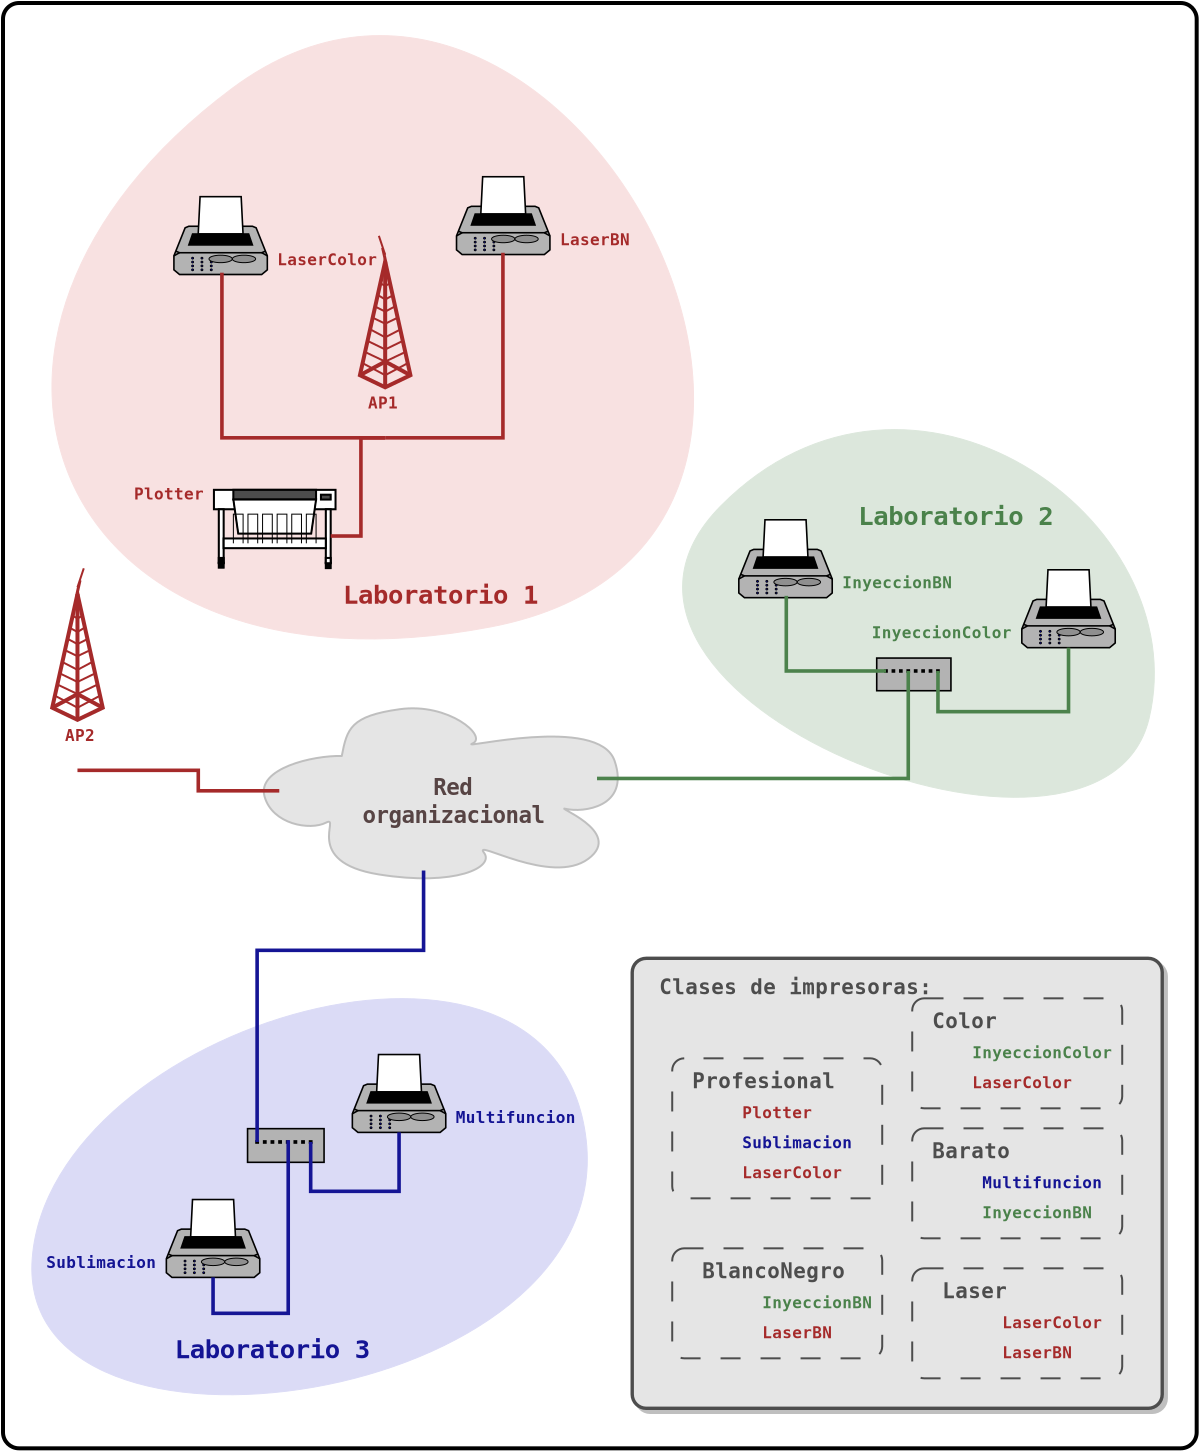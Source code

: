 <?xml version="1.0" encoding="UTF-8"?>
<dia:diagram xmlns:dia="http://www.lysator.liu.se/~alla/dia/">
  <dia:layer name="Fondo" visible="true">
    <dia:object type="Standard - Box" version="0" id="O0">
      <dia:attribute name="obj_pos">
        <dia:point val="-26.461,-3.266"/>
      </dia:attribute>
      <dia:attribute name="obj_bb">
        <dia:rectangle val="-26.561,-3.366;33.323,69.1"/>
      </dia:attribute>
      <dia:attribute name="elem_corner">
        <dia:point val="-26.461,-3.266"/>
      </dia:attribute>
      <dia:attribute name="elem_width">
        <dia:real val="59.684"/>
      </dia:attribute>
      <dia:attribute name="elem_height">
        <dia:real val="72.266"/>
      </dia:attribute>
      <dia:attribute name="border_width">
        <dia:real val="0.2"/>
      </dia:attribute>
      <dia:attribute name="show_background">
        <dia:boolean val="true"/>
      </dia:attribute>
      <dia:attribute name="corner_radius">
        <dia:real val="0.8"/>
      </dia:attribute>
    </dia:object>
    <dia:object type="Standard - Beziergon" version="0" id="O1">
      <dia:attribute name="obj_pos">
        <dia:point val="-25,59.5"/>
      </dia:attribute>
      <dia:attribute name="obj_bb">
        <dia:rectangle val="-25.02,46.515;2.754,66.323"/>
      </dia:attribute>
      <dia:attribute name="bez_points">
        <dia:point val="-25,59.5"/>
        <dia:point val="-24.1,47.8"/>
        <dia:point val="1.2,40.25"/>
        <dia:point val="2.7,53.6"/>
        <dia:point val="4.2,66.95"/>
        <dia:point val="-25.9,71.2"/>
      </dia:attribute>
      <dia:attribute name="corner_types">
        <dia:enum val="142482048"/>
        <dia:enum val="0"/>
        <dia:enum val="0"/>
      </dia:attribute>
      <dia:attribute name="line_color">
        <dia:color val="#dbdbf6"/>
      </dia:attribute>
      <dia:attribute name="line_width">
        <dia:real val="0"/>
      </dia:attribute>
      <dia:attribute name="inner_color">
        <dia:color val="#dbdbf6"/>
      </dia:attribute>
      <dia:attribute name="show_background">
        <dia:boolean val="true"/>
      </dia:attribute>
    </dia:object>
    <dia:object type="Standard - Beziergon" version="0" id="O2">
      <dia:attribute name="obj_pos">
        <dia:point val="9.44,21.868"/>
      </dia:attribute>
      <dia:attribute name="obj_bb">
        <dia:rectangle val="7.52,18.064;31.107,36.448"/>
      </dia:attribute>
      <dia:attribute name="bez_points">
        <dia:point val="9.44,21.868"/>
        <dia:point val="18.904,12.343"/>
        <dia:point val="33.24,22.518"/>
        <dia:point val="30.84,32.518"/>
        <dia:point val="28.44,42.518"/>
        <dia:point val="-0.024,31.393"/>
      </dia:attribute>
      <dia:attribute name="corner_types">
        <dia:enum val="142482048"/>
        <dia:enum val="0"/>
        <dia:enum val="0"/>
      </dia:attribute>
      <dia:attribute name="line_color">
        <dia:color val="#dce7dc"/>
      </dia:attribute>
      <dia:attribute name="line_width">
        <dia:real val="0"/>
      </dia:attribute>
      <dia:attribute name="inner_color">
        <dia:color val="#dce7dc"/>
      </dia:attribute>
      <dia:attribute name="show_background">
        <dia:boolean val="true"/>
      </dia:attribute>
    </dia:object>
    <dia:object type="Standard - Beziergon" version="0" id="O3">
      <dia:attribute name="obj_pos">
        <dia:point val="-15,1"/>
      </dia:attribute>
      <dia:attribute name="obj_bb">
        <dia:rectangle val="-24.013,-1.636;8.067,28.533"/>
      </dia:attribute>
      <dia:attribute name="bez_points">
        <dia:point val="-15,1"/>
        <dia:point val="1.631,-11.392"/>
        <dia:point val="19.95,23.7"/>
        <dia:point val="-2.05,27.925"/>
        <dia:point val="-24.05,32.15"/>
        <dia:point val="-31.631,13.392"/>
      </dia:attribute>
      <dia:attribute name="corner_types">
        <dia:enum val="142258736"/>
        <dia:enum val="0"/>
        <dia:enum val="0"/>
      </dia:attribute>
      <dia:attribute name="line_color">
        <dia:color val="#f8e1e1"/>
      </dia:attribute>
      <dia:attribute name="line_width">
        <dia:real val="0"/>
      </dia:attribute>
      <dia:attribute name="inner_color">
        <dia:color val="#f8e1e1"/>
      </dia:attribute>
      <dia:attribute name="show_background">
        <dia:boolean val="true"/>
      </dia:attribute>
    </dia:object>
    <dia:object type="Network - General Printer" version="0" id="O4">
      <dia:attribute name="obj_pos">
        <dia:point val="-17.915,6.417"/>
      </dia:attribute>
      <dia:attribute name="obj_bb">
        <dia:rectangle val="-17.955,6.377;-13.205,11.464"/>
      </dia:attribute>
      <dia:attribute name="elem_corner">
        <dia:point val="-17.915,6.417"/>
      </dia:attribute>
      <dia:attribute name="elem_width">
        <dia:real val="4.67"/>
      </dia:attribute>
      <dia:attribute name="elem_height">
        <dia:real val="3.892"/>
      </dia:attribute>
      <dia:attribute name="line_width">
        <dia:real val="0.1"/>
      </dia:attribute>
      <dia:attribute name="line_colour">
        <dia:color val="#000000"/>
      </dia:attribute>
      <dia:attribute name="fill_colour">
        <dia:color val="#ffffff"/>
      </dia:attribute>
      <dia:attribute name="show_background">
        <dia:boolean val="true"/>
      </dia:attribute>
      <dia:attribute name="line_style">
        <dia:enum val="0"/>
        <dia:real val="1"/>
      </dia:attribute>
      <dia:attribute name="text">
        <dia:composite type="text">
          <dia:attribute name="string">
            <dia:string>##</dia:string>
          </dia:attribute>
          <dia:attribute name="font">
            <dia:font family="bitstream vera sans mono" style="80" name="Courier"/>
          </dia:attribute>
          <dia:attribute name="height">
            <dia:real val="0.8"/>
          </dia:attribute>
          <dia:attribute name="pos">
            <dia:point val="-15.58,11.114"/>
          </dia:attribute>
          <dia:attribute name="color">
            <dia:color val="#a52a2a"/>
          </dia:attribute>
          <dia:attribute name="alignment">
            <dia:enum val="1"/>
          </dia:attribute>
        </dia:composite>
      </dia:attribute>
      <dia:attribute name="flip_horizontal">
        <dia:boolean val="false"/>
      </dia:attribute>
      <dia:attribute name="flip_vertical">
        <dia:boolean val="false"/>
      </dia:attribute>
    </dia:object>
    <dia:object type="Network - General Printer" version="0" id="O5">
      <dia:attribute name="obj_pos">
        <dia:point val="-3.785,5.42"/>
      </dia:attribute>
      <dia:attribute name="obj_bb">
        <dia:rectangle val="-3.825,5.38;0.925,10.467"/>
      </dia:attribute>
      <dia:attribute name="elem_corner">
        <dia:point val="-3.785,5.42"/>
      </dia:attribute>
      <dia:attribute name="elem_width">
        <dia:real val="4.67"/>
      </dia:attribute>
      <dia:attribute name="elem_height">
        <dia:real val="3.892"/>
      </dia:attribute>
      <dia:attribute name="line_width">
        <dia:real val="0.1"/>
      </dia:attribute>
      <dia:attribute name="line_colour">
        <dia:color val="#000000"/>
      </dia:attribute>
      <dia:attribute name="fill_colour">
        <dia:color val="#ffffff"/>
      </dia:attribute>
      <dia:attribute name="show_background">
        <dia:boolean val="true"/>
      </dia:attribute>
      <dia:attribute name="line_style">
        <dia:enum val="0"/>
        <dia:real val="1"/>
      </dia:attribute>
      <dia:attribute name="text">
        <dia:composite type="text">
          <dia:attribute name="string">
            <dia:string>##</dia:string>
          </dia:attribute>
          <dia:attribute name="font">
            <dia:font family="bitstream vera sans mono" style="80" name="Courier"/>
          </dia:attribute>
          <dia:attribute name="height">
            <dia:real val="0.8"/>
          </dia:attribute>
          <dia:attribute name="pos">
            <dia:point val="-1.45,10.117"/>
          </dia:attribute>
          <dia:attribute name="color">
            <dia:color val="#a52a2a"/>
          </dia:attribute>
          <dia:attribute name="alignment">
            <dia:enum val="1"/>
          </dia:attribute>
        </dia:composite>
      </dia:attribute>
      <dia:attribute name="flip_horizontal">
        <dia:boolean val="false"/>
      </dia:attribute>
      <dia:attribute name="flip_vertical">
        <dia:boolean val="false"/>
      </dia:attribute>
    </dia:object>
    <dia:object type="Network - General Printer" version="0" id="O6">
      <dia:attribute name="obj_pos">
        <dia:point val="10.33,22.575"/>
      </dia:attribute>
      <dia:attribute name="obj_bb">
        <dia:rectangle val="10.29,22.535;15.04,27.623"/>
      </dia:attribute>
      <dia:attribute name="elem_corner">
        <dia:point val="10.33,22.575"/>
      </dia:attribute>
      <dia:attribute name="elem_width">
        <dia:real val="4.67"/>
      </dia:attribute>
      <dia:attribute name="elem_height">
        <dia:real val="3.892"/>
      </dia:attribute>
      <dia:attribute name="line_width">
        <dia:real val="0.1"/>
      </dia:attribute>
      <dia:attribute name="line_colour">
        <dia:color val="#000000"/>
      </dia:attribute>
      <dia:attribute name="fill_colour">
        <dia:color val="#ffffff"/>
      </dia:attribute>
      <dia:attribute name="show_background">
        <dia:boolean val="true"/>
      </dia:attribute>
      <dia:attribute name="line_style">
        <dia:enum val="0"/>
        <dia:real val="1"/>
      </dia:attribute>
      <dia:attribute name="text">
        <dia:composite type="text">
          <dia:attribute name="string">
            <dia:string>##</dia:string>
          </dia:attribute>
          <dia:attribute name="font">
            <dia:font family="bitstream vera sans mono" style="80" name="Courier"/>
          </dia:attribute>
          <dia:attribute name="height">
            <dia:real val="0.8"/>
          </dia:attribute>
          <dia:attribute name="pos">
            <dia:point val="12.665,27.273"/>
          </dia:attribute>
          <dia:attribute name="color">
            <dia:color val="#4c824c"/>
          </dia:attribute>
          <dia:attribute name="alignment">
            <dia:enum val="1"/>
          </dia:attribute>
        </dia:composite>
      </dia:attribute>
      <dia:attribute name="flip_horizontal">
        <dia:boolean val="false"/>
      </dia:attribute>
      <dia:attribute name="flip_vertical">
        <dia:boolean val="false"/>
      </dia:attribute>
    </dia:object>
    <dia:object type="Network - General Printer" version="0" id="O7">
      <dia:attribute name="obj_pos">
        <dia:point val="24.48,25.075"/>
      </dia:attribute>
      <dia:attribute name="obj_bb">
        <dia:rectangle val="24.44,25.035;29.19,30.123"/>
      </dia:attribute>
      <dia:attribute name="elem_corner">
        <dia:point val="24.48,25.075"/>
      </dia:attribute>
      <dia:attribute name="elem_width">
        <dia:real val="4.67"/>
      </dia:attribute>
      <dia:attribute name="elem_height">
        <dia:real val="3.892"/>
      </dia:attribute>
      <dia:attribute name="line_width">
        <dia:real val="0.1"/>
      </dia:attribute>
      <dia:attribute name="line_colour">
        <dia:color val="#000000"/>
      </dia:attribute>
      <dia:attribute name="fill_colour">
        <dia:color val="#ffffff"/>
      </dia:attribute>
      <dia:attribute name="show_background">
        <dia:boolean val="true"/>
      </dia:attribute>
      <dia:attribute name="line_style">
        <dia:enum val="0"/>
        <dia:real val="1"/>
      </dia:attribute>
      <dia:attribute name="text">
        <dia:composite type="text">
          <dia:attribute name="string">
            <dia:string>##</dia:string>
          </dia:attribute>
          <dia:attribute name="font">
            <dia:font family="bitstream vera sans mono" style="80" name="Courier"/>
          </dia:attribute>
          <dia:attribute name="height">
            <dia:real val="0.8"/>
          </dia:attribute>
          <dia:attribute name="pos">
            <dia:point val="26.815,29.773"/>
          </dia:attribute>
          <dia:attribute name="color">
            <dia:color val="#4c824c"/>
          </dia:attribute>
          <dia:attribute name="alignment">
            <dia:enum val="1"/>
          </dia:attribute>
        </dia:composite>
      </dia:attribute>
      <dia:attribute name="flip_horizontal">
        <dia:boolean val="false"/>
      </dia:attribute>
      <dia:attribute name="flip_vertical">
        <dia:boolean val="false"/>
      </dia:attribute>
    </dia:object>
    <dia:object type="Network - General Printer" version="0" id="O8">
      <dia:attribute name="obj_pos">
        <dia:point val="-8.993,49.312"/>
      </dia:attribute>
      <dia:attribute name="obj_bb">
        <dia:rectangle val="-9.033,49.272;-4.283,54.359"/>
      </dia:attribute>
      <dia:attribute name="elem_corner">
        <dia:point val="-8.993,49.312"/>
      </dia:attribute>
      <dia:attribute name="elem_width">
        <dia:real val="4.67"/>
      </dia:attribute>
      <dia:attribute name="elem_height">
        <dia:real val="3.892"/>
      </dia:attribute>
      <dia:attribute name="line_width">
        <dia:real val="0.1"/>
      </dia:attribute>
      <dia:attribute name="line_colour">
        <dia:color val="#000000"/>
      </dia:attribute>
      <dia:attribute name="fill_colour">
        <dia:color val="#ffffff"/>
      </dia:attribute>
      <dia:attribute name="show_background">
        <dia:boolean val="true"/>
      </dia:attribute>
      <dia:attribute name="line_style">
        <dia:enum val="0"/>
        <dia:real val="1"/>
      </dia:attribute>
      <dia:attribute name="text">
        <dia:composite type="text">
          <dia:attribute name="string">
            <dia:string>##</dia:string>
          </dia:attribute>
          <dia:attribute name="font">
            <dia:font family="bitstream vera sans mono" style="80" name="Courier"/>
          </dia:attribute>
          <dia:attribute name="height">
            <dia:real val="0.8"/>
          </dia:attribute>
          <dia:attribute name="pos">
            <dia:point val="-6.658,54.009"/>
          </dia:attribute>
          <dia:attribute name="color">
            <dia:color val="#151595"/>
          </dia:attribute>
          <dia:attribute name="alignment">
            <dia:enum val="1"/>
          </dia:attribute>
        </dia:composite>
      </dia:attribute>
      <dia:attribute name="flip_horizontal">
        <dia:boolean val="false"/>
      </dia:attribute>
      <dia:attribute name="flip_vertical">
        <dia:boolean val="false"/>
      </dia:attribute>
    </dia:object>
    <dia:object type="Network - General Printer" version="0" id="O9">
      <dia:attribute name="obj_pos">
        <dia:point val="-18.293,56.562"/>
      </dia:attribute>
      <dia:attribute name="obj_bb">
        <dia:rectangle val="-18.333,56.522;-13.583,61.609"/>
      </dia:attribute>
      <dia:attribute name="elem_corner">
        <dia:point val="-18.293,56.562"/>
      </dia:attribute>
      <dia:attribute name="elem_width">
        <dia:real val="4.67"/>
      </dia:attribute>
      <dia:attribute name="elem_height">
        <dia:real val="3.892"/>
      </dia:attribute>
      <dia:attribute name="line_width">
        <dia:real val="0.1"/>
      </dia:attribute>
      <dia:attribute name="line_colour">
        <dia:color val="#000000"/>
      </dia:attribute>
      <dia:attribute name="fill_colour">
        <dia:color val="#ffffff"/>
      </dia:attribute>
      <dia:attribute name="show_background">
        <dia:boolean val="true"/>
      </dia:attribute>
      <dia:attribute name="line_style">
        <dia:enum val="0"/>
        <dia:real val="1"/>
      </dia:attribute>
      <dia:attribute name="text">
        <dia:composite type="text">
          <dia:attribute name="string">
            <dia:string>##</dia:string>
          </dia:attribute>
          <dia:attribute name="font">
            <dia:font family="bitstream vera sans mono" style="80" name="Courier"/>
          </dia:attribute>
          <dia:attribute name="height">
            <dia:real val="0.8"/>
          </dia:attribute>
          <dia:attribute name="pos">
            <dia:point val="-15.958,61.259"/>
          </dia:attribute>
          <dia:attribute name="color">
            <dia:color val="#151595"/>
          </dia:attribute>
          <dia:attribute name="alignment">
            <dia:enum val="1"/>
          </dia:attribute>
        </dia:composite>
      </dia:attribute>
      <dia:attribute name="flip_horizontal">
        <dia:boolean val="false"/>
      </dia:attribute>
      <dia:attribute name="flip_vertical">
        <dia:boolean val="false"/>
      </dia:attribute>
    </dia:object>
    <dia:object type="Network - Cloud" version="0" id="O10">
      <dia:attribute name="obj_pos">
        <dia:point val="-12.96,32"/>
      </dia:attribute>
      <dia:attribute name="obj_bb">
        <dia:rectangle val="-12.96,32;3.816,40.5"/>
      </dia:attribute>
      <dia:attribute name="elem_corner">
        <dia:point val="-12.96,32"/>
      </dia:attribute>
      <dia:attribute name="elem_width">
        <dia:real val="16.776"/>
      </dia:attribute>
      <dia:attribute name="elem_height">
        <dia:real val="8.5"/>
      </dia:attribute>
      <dia:attribute name="line_width">
        <dia:real val="0.1"/>
      </dia:attribute>
      <dia:attribute name="line_colour">
        <dia:color val="#bfbfbf"/>
      </dia:attribute>
      <dia:attribute name="fill_colour">
        <dia:color val="#e5e5e5"/>
      </dia:attribute>
      <dia:attribute name="show_background">
        <dia:boolean val="true"/>
      </dia:attribute>
      <dia:attribute name="line_style">
        <dia:enum val="0"/>
        <dia:real val="1"/>
      </dia:attribute>
      <dia:attribute name="text">
        <dia:composite type="text">
          <dia:attribute name="string">
            <dia:string>#Red
organizacional#</dia:string>
          </dia:attribute>
          <dia:attribute name="font">
            <dia:font family="bitstream vera sans mono" style="80" name="Courier"/>
          </dia:attribute>
          <dia:attribute name="height">
            <dia:real val="1.4"/>
          </dia:attribute>
          <dia:attribute name="pos">
            <dia:point val="-4.123,36.0"/>
          </dia:attribute>
          <dia:attribute name="color">
            <dia:color val="#574444"/>
          </dia:attribute>
          <dia:attribute name="alignment">
            <dia:enum val="1"/>
          </dia:attribute>
        </dia:composite>
      </dia:attribute>
      <dia:attribute name="flip_horizontal">
        <dia:boolean val="false"/>
      </dia:attribute>
      <dia:attribute name="flip_vertical">
        <dia:boolean val="false"/>
      </dia:attribute>
    </dia:object>
    <dia:object type="Network - Plotter" version="0" id="O11">
      <dia:attribute name="obj_pos">
        <dia:point val="-15.915,21.075"/>
      </dia:attribute>
      <dia:attribute name="obj_bb">
        <dia:rectangle val="-15.965,21.025;-9.785,25.041"/>
      </dia:attribute>
      <dia:attribute name="elem_corner">
        <dia:point val="-15.915,21.075"/>
      </dia:attribute>
      <dia:attribute name="elem_width">
        <dia:real val="6.08"/>
      </dia:attribute>
      <dia:attribute name="elem_height">
        <dia:real val="3.916"/>
      </dia:attribute>
      <dia:attribute name="line_width">
        <dia:real val="0.1"/>
      </dia:attribute>
      <dia:attribute name="line_colour">
        <dia:color val="#000000"/>
      </dia:attribute>
      <dia:attribute name="fill_colour">
        <dia:color val="#ffffff"/>
      </dia:attribute>
      <dia:attribute name="show_background">
        <dia:boolean val="true"/>
      </dia:attribute>
      <dia:attribute name="line_style">
        <dia:enum val="0"/>
        <dia:real val="1"/>
      </dia:attribute>
      <dia:attribute name="flip_horizontal">
        <dia:boolean val="false"/>
      </dia:attribute>
      <dia:attribute name="flip_vertical">
        <dia:boolean val="false"/>
      </dia:attribute>
    </dia:object>
    <dia:object type="Network - Antenna" version="0" id="O12">
      <dia:attribute name="obj_pos">
        <dia:point val="-8.615,8.375"/>
      </dia:attribute>
      <dia:attribute name="obj_bb">
        <dia:rectangle val="-8.73,8.359;-5.975,17.245"/>
      </dia:attribute>
      <dia:attribute name="elem_corner">
        <dia:point val="-8.615,8.375"/>
      </dia:attribute>
      <dia:attribute name="elem_width">
        <dia:real val="2.525"/>
      </dia:attribute>
      <dia:attribute name="elem_height">
        <dia:real val="7.575"/>
      </dia:attribute>
      <dia:attribute name="line_width">
        <dia:real val="0.1"/>
      </dia:attribute>
      <dia:attribute name="line_colour">
        <dia:color val="#a52a2a"/>
      </dia:attribute>
      <dia:attribute name="fill_colour">
        <dia:color val="#ffffff"/>
      </dia:attribute>
      <dia:attribute name="show_background">
        <dia:boolean val="false"/>
      </dia:attribute>
      <dia:attribute name="line_style">
        <dia:enum val="0"/>
        <dia:real val="1"/>
      </dia:attribute>
      <dia:attribute name="text">
        <dia:composite type="text">
          <dia:attribute name="string">
            <dia:string>##</dia:string>
          </dia:attribute>
          <dia:attribute name="font">
            <dia:font family="monospace" style="80" name="Courier"/>
          </dia:attribute>
          <dia:attribute name="height">
            <dia:real val="0.8"/>
          </dia:attribute>
          <dia:attribute name="pos">
            <dia:point val="-7.353,16.852"/>
          </dia:attribute>
          <dia:attribute name="color">
            <dia:color val="#a52a2a"/>
          </dia:attribute>
          <dia:attribute name="alignment">
            <dia:enum val="1"/>
          </dia:attribute>
        </dia:composite>
      </dia:attribute>
      <dia:attribute name="flip_horizontal">
        <dia:boolean val="false"/>
      </dia:attribute>
      <dia:attribute name="flip_vertical">
        <dia:boolean val="false"/>
      </dia:attribute>
    </dia:object>
    <dia:object type="Standard - ZigZagLine" version="0" id="O13">
      <dia:attribute name="obj_pos">
        <dia:point val="-15.58,10.308"/>
      </dia:attribute>
      <dia:attribute name="obj_bb">
        <dia:rectangle val="-15.67,10.218;-7.263,18.565"/>
      </dia:attribute>
      <dia:attribute name="orth_points">
        <dia:point val="-15.58,10.308"/>
        <dia:point val="-15.515,10.308"/>
        <dia:point val="-15.515,18.475"/>
        <dia:point val="-7.353,18.475"/>
      </dia:attribute>
      <dia:attribute name="orth_orient">
        <dia:enum val="0"/>
        <dia:enum val="1"/>
        <dia:enum val="0"/>
      </dia:attribute>
      <dia:attribute name="autorouting">
        <dia:boolean val="false"/>
      </dia:attribute>
      <dia:attribute name="line_color">
        <dia:color val="#a52a2a"/>
      </dia:attribute>
      <dia:attribute name="line_width">
        <dia:real val="0.18"/>
      </dia:attribute>
      <dia:connections>
        <dia:connection handle="0" to="O4" connection="0"/>
        <dia:connection handle="1" to="O12" connection="0"/>
      </dia:connections>
    </dia:object>
    <dia:object type="Standard - ZigZagLine" version="0" id="O14">
      <dia:attribute name="obj_pos">
        <dia:point val="-1.45,9.312"/>
      </dia:attribute>
      <dia:attribute name="obj_bb">
        <dia:rectangle val="-7.443,9.222;-1.36,18.565"/>
      </dia:attribute>
      <dia:attribute name="orth_points">
        <dia:point val="-1.45,9.312"/>
        <dia:point val="-1.465,9.312"/>
        <dia:point val="-1.465,18.475"/>
        <dia:point val="-7.353,18.475"/>
      </dia:attribute>
      <dia:attribute name="orth_orient">
        <dia:enum val="0"/>
        <dia:enum val="1"/>
        <dia:enum val="0"/>
      </dia:attribute>
      <dia:attribute name="autorouting">
        <dia:boolean val="false"/>
      </dia:attribute>
      <dia:attribute name="line_color">
        <dia:color val="#a52a2a"/>
      </dia:attribute>
      <dia:attribute name="line_width">
        <dia:real val="0.18"/>
      </dia:attribute>
      <dia:connections>
        <dia:connection handle="0" to="O5" connection="0"/>
        <dia:connection handle="1" to="O12" connection="0"/>
      </dia:connections>
    </dia:object>
    <dia:object type="Standard - ZigZagLine" version="0" id="O15">
      <dia:attribute name="obj_pos">
        <dia:point val="-10.078,23.385"/>
      </dia:attribute>
      <dia:attribute name="obj_bb">
        <dia:rectangle val="-10.168,18.385;-7.263,23.475"/>
      </dia:attribute>
      <dia:attribute name="orth_points">
        <dia:point val="-10.078,23.385"/>
        <dia:point val="-8.565,23.385"/>
        <dia:point val="-8.565,18.475"/>
        <dia:point val="-7.353,18.475"/>
      </dia:attribute>
      <dia:attribute name="orth_orient">
        <dia:enum val="0"/>
        <dia:enum val="1"/>
        <dia:enum val="0"/>
      </dia:attribute>
      <dia:attribute name="autorouting">
        <dia:boolean val="false"/>
      </dia:attribute>
      <dia:attribute name="line_color">
        <dia:color val="#a52a2a"/>
      </dia:attribute>
      <dia:attribute name="line_width">
        <dia:real val="0.18"/>
      </dia:attribute>
      <dia:connections>
        <dia:connection handle="0" to="O11" connection="4"/>
        <dia:connection handle="1" to="O12" connection="0"/>
      </dia:connections>
    </dia:object>
    <dia:object type="Network - Hub" version="0" id="O16">
      <dia:attribute name="obj_pos">
        <dia:point val="17.225,29.487"/>
      </dia:attribute>
      <dia:attribute name="obj_bb">
        <dia:rectangle val="17.185,29.447;20.976,32.195"/>
      </dia:attribute>
      <dia:attribute name="elem_corner">
        <dia:point val="17.225,29.487"/>
      </dia:attribute>
      <dia:attribute name="elem_width">
        <dia:real val="3.711"/>
      </dia:attribute>
      <dia:attribute name="elem_height">
        <dia:real val="1.633"/>
      </dia:attribute>
      <dia:attribute name="line_width">
        <dia:real val="0.1"/>
      </dia:attribute>
      <dia:attribute name="line_colour">
        <dia:color val="#000000"/>
      </dia:attribute>
      <dia:attribute name="fill_colour">
        <dia:color val="#ffffff"/>
      </dia:attribute>
      <dia:attribute name="show_background">
        <dia:boolean val="true"/>
      </dia:attribute>
      <dia:attribute name="line_style">
        <dia:enum val="0"/>
        <dia:real val="1"/>
      </dia:attribute>
      <dia:attribute name="text">
        <dia:composite type="text">
          <dia:attribute name="string">
            <dia:string>##</dia:string>
          </dia:attribute>
          <dia:attribute name="font">
            <dia:font family="sans" style="0" name="Helvetica"/>
          </dia:attribute>
          <dia:attribute name="height">
            <dia:real val="0.8"/>
          </dia:attribute>
          <dia:attribute name="pos">
            <dia:point val="19.081,31.845"/>
          </dia:attribute>
          <dia:attribute name="color">
            <dia:color val="#000000"/>
          </dia:attribute>
          <dia:attribute name="alignment">
            <dia:enum val="1"/>
          </dia:attribute>
        </dia:composite>
      </dia:attribute>
      <dia:attribute name="flip_horizontal">
        <dia:boolean val="false"/>
      </dia:attribute>
      <dia:attribute name="flip_vertical">
        <dia:boolean val="false"/>
      </dia:attribute>
    </dia:object>
    <dia:object type="Standard - ZigZagLine" version="0" id="O17">
      <dia:attribute name="obj_pos">
        <dia:point val="12.665,26.467"/>
      </dia:attribute>
      <dia:attribute name="obj_bb">
        <dia:rectangle val="12.575,26.377;17.779,30.223"/>
      </dia:attribute>
      <dia:attribute name="orth_points">
        <dia:point val="12.665,26.467"/>
        <dia:point val="12.704,26.467"/>
        <dia:point val="12.704,30.133"/>
        <dia:point val="17.689,30.133"/>
      </dia:attribute>
      <dia:attribute name="orth_orient">
        <dia:enum val="0"/>
        <dia:enum val="1"/>
        <dia:enum val="0"/>
      </dia:attribute>
      <dia:attribute name="autorouting">
        <dia:boolean val="false"/>
      </dia:attribute>
      <dia:attribute name="line_color">
        <dia:color val="#4c824c"/>
      </dia:attribute>
      <dia:attribute name="line_width">
        <dia:real val="0.18"/>
      </dia:attribute>
      <dia:connections>
        <dia:connection handle="0" to="O6" connection="0"/>
        <dia:connection handle="1" to="O16" connection="1"/>
      </dia:connections>
    </dia:object>
    <dia:object type="Standard - ZigZagLine" version="0" id="O18">
      <dia:attribute name="obj_pos">
        <dia:point val="20.287,30.133"/>
      </dia:attribute>
      <dia:attribute name="obj_bb">
        <dia:rectangle val="20.197,28.877;26.905,32.257"/>
      </dia:attribute>
      <dia:attribute name="orth_points">
        <dia:point val="20.287,30.133"/>
        <dia:point val="20.287,32.167"/>
        <dia:point val="26.815,32.167"/>
        <dia:point val="26.815,28.967"/>
      </dia:attribute>
      <dia:attribute name="orth_orient">
        <dia:enum val="1"/>
        <dia:enum val="0"/>
        <dia:enum val="1"/>
      </dia:attribute>
      <dia:attribute name="line_color">
        <dia:color val="#4c824c"/>
      </dia:attribute>
      <dia:attribute name="line_width">
        <dia:real val="0.18"/>
      </dia:attribute>
      <dia:connections>
        <dia:connection handle="0" to="O16" connection="8"/>
        <dia:connection handle="1" to="O7" connection="0"/>
      </dia:connections>
    </dia:object>
    <dia:object type="Standard - ZigZagLine" version="0" id="O19">
      <dia:attribute name="obj_pos">
        <dia:point val="18.802,30.133"/>
      </dia:attribute>
      <dia:attribute name="obj_bb">
        <dia:rectangle val="3.15,30.043;18.892,35.597"/>
      </dia:attribute>
      <dia:attribute name="orth_points">
        <dia:point val="18.802,30.133"/>
        <dia:point val="18.802,35.507"/>
        <dia:point val="3.24,35.507"/>
      </dia:attribute>
      <dia:attribute name="orth_orient">
        <dia:enum val="1"/>
        <dia:enum val="0"/>
      </dia:attribute>
      <dia:attribute name="autorouting">
        <dia:boolean val="false"/>
      </dia:attribute>
      <dia:attribute name="line_color">
        <dia:color val="#4c824c"/>
      </dia:attribute>
      <dia:attribute name="line_width">
        <dia:real val="0.18"/>
      </dia:attribute>
      <dia:connections>
        <dia:connection handle="0" to="O16" connection="4"/>
        <dia:connection handle="1" to="O10" connection="2"/>
      </dia:connections>
    </dia:object>
    <dia:object type="Network - Antenna" version="0" id="O20">
      <dia:attribute name="obj_pos">
        <dia:point val="-24,25"/>
      </dia:attribute>
      <dia:attribute name="obj_bb">
        <dia:rectangle val="-24.115,24.984;-21.36,33.87"/>
      </dia:attribute>
      <dia:attribute name="elem_corner">
        <dia:point val="-24,25"/>
      </dia:attribute>
      <dia:attribute name="elem_width">
        <dia:real val="2.525"/>
      </dia:attribute>
      <dia:attribute name="elem_height">
        <dia:real val="7.575"/>
      </dia:attribute>
      <dia:attribute name="line_width">
        <dia:real val="0.1"/>
      </dia:attribute>
      <dia:attribute name="line_colour">
        <dia:color val="#a52a2a"/>
      </dia:attribute>
      <dia:attribute name="fill_colour">
        <dia:color val="#ffffff"/>
      </dia:attribute>
      <dia:attribute name="show_background">
        <dia:boolean val="false"/>
      </dia:attribute>
      <dia:attribute name="line_style">
        <dia:enum val="0"/>
        <dia:real val="1"/>
      </dia:attribute>
      <dia:attribute name="text">
        <dia:composite type="text">
          <dia:attribute name="string">
            <dia:string>##</dia:string>
          </dia:attribute>
          <dia:attribute name="font">
            <dia:font family="bitstream vera sans mono" style="80" name="Courier"/>
          </dia:attribute>
          <dia:attribute name="height">
            <dia:real val="0.8"/>
          </dia:attribute>
          <dia:attribute name="pos">
            <dia:point val="-22.738,33.477"/>
          </dia:attribute>
          <dia:attribute name="color">
            <dia:color val="#a52a2a"/>
          </dia:attribute>
          <dia:attribute name="alignment">
            <dia:enum val="1"/>
          </dia:attribute>
        </dia:composite>
      </dia:attribute>
      <dia:attribute name="flip_horizontal">
        <dia:boolean val="true"/>
      </dia:attribute>
      <dia:attribute name="flip_vertical">
        <dia:boolean val="false"/>
      </dia:attribute>
    </dia:object>
    <dia:object type="Standard - ZigZagLine" version="0" id="O21">
      <dia:attribute name="obj_pos">
        <dia:point val="-22.738,35.1"/>
      </dia:attribute>
      <dia:attribute name="obj_bb">
        <dia:rectangle val="-22.828,35.01;-12.557,36.214"/>
      </dia:attribute>
      <dia:attribute name="orth_points">
        <dia:point val="-22.738,35.1"/>
        <dia:point val="-16.697,35.1"/>
        <dia:point val="-16.697,36.124"/>
        <dia:point val="-12.647,36.124"/>
      </dia:attribute>
      <dia:attribute name="orth_orient">
        <dia:enum val="0"/>
        <dia:enum val="1"/>
        <dia:enum val="0"/>
      </dia:attribute>
      <dia:attribute name="autorouting">
        <dia:boolean val="false"/>
      </dia:attribute>
      <dia:attribute name="line_color">
        <dia:color val="#a52a2a"/>
      </dia:attribute>
      <dia:attribute name="line_width">
        <dia:real val="0.18"/>
      </dia:attribute>
      <dia:connections>
        <dia:connection handle="0" to="O20" connection="0"/>
        <dia:connection handle="1" to="O10" connection="0"/>
      </dia:connections>
    </dia:object>
    <dia:object type="Network - Hub" version="0" id="O22">
      <dia:attribute name="obj_pos">
        <dia:point val="-14.233,53.017"/>
      </dia:attribute>
      <dia:attribute name="obj_bb">
        <dia:rectangle val="-14.273,52.977;-10.368,55.776"/>
      </dia:attribute>
      <dia:attribute name="elem_corner">
        <dia:point val="-14.233,53.017"/>
      </dia:attribute>
      <dia:attribute name="elem_width">
        <dia:real val="3.825"/>
      </dia:attribute>
      <dia:attribute name="elem_height">
        <dia:real val="1.683"/>
      </dia:attribute>
      <dia:attribute name="line_width">
        <dia:real val="0.1"/>
      </dia:attribute>
      <dia:attribute name="line_colour">
        <dia:color val="#000000"/>
      </dia:attribute>
      <dia:attribute name="fill_colour">
        <dia:color val="#ffffff"/>
      </dia:attribute>
      <dia:attribute name="show_background">
        <dia:boolean val="true"/>
      </dia:attribute>
      <dia:attribute name="line_style">
        <dia:enum val="0"/>
        <dia:real val="1"/>
      </dia:attribute>
      <dia:attribute name="text">
        <dia:composite type="text">
          <dia:attribute name="string">
            <dia:string>##</dia:string>
          </dia:attribute>
          <dia:attribute name="font">
            <dia:font family="sans" style="0" name="Helvetica"/>
          </dia:attribute>
          <dia:attribute name="height">
            <dia:real val="0.8"/>
          </dia:attribute>
          <dia:attribute name="pos">
            <dia:point val="-12.32,55.426"/>
          </dia:attribute>
          <dia:attribute name="color">
            <dia:color val="#000000"/>
          </dia:attribute>
          <dia:attribute name="alignment">
            <dia:enum val="1"/>
          </dia:attribute>
        </dia:composite>
      </dia:attribute>
      <dia:attribute name="flip_horizontal">
        <dia:boolean val="false"/>
      </dia:attribute>
      <dia:attribute name="flip_vertical">
        <dia:boolean val="false"/>
      </dia:attribute>
    </dia:object>
    <dia:object type="Standard - ZigZagLine" version="0" id="O23">
      <dia:attribute name="obj_pos">
        <dia:point val="-15.958,60.453"/>
      </dia:attribute>
      <dia:attribute name="obj_bb">
        <dia:rectangle val="-16.048,53.592;-12.11,62.34"/>
      </dia:attribute>
      <dia:attribute name="orth_points">
        <dia:point val="-15.958,60.453"/>
        <dia:point val="-15.958,62.25"/>
        <dia:point val="-12.2,62.25"/>
        <dia:point val="-12.2,53.682"/>
        <dia:point val="-12.225,53.682"/>
      </dia:attribute>
      <dia:attribute name="orth_orient">
        <dia:enum val="1"/>
        <dia:enum val="0"/>
        <dia:enum val="1"/>
        <dia:enum val="0"/>
      </dia:attribute>
      <dia:attribute name="autorouting">
        <dia:boolean val="false"/>
      </dia:attribute>
      <dia:attribute name="line_color">
        <dia:color val="#151595"/>
      </dia:attribute>
      <dia:attribute name="line_width">
        <dia:real val="0.18"/>
      </dia:attribute>
      <dia:connections>
        <dia:connection handle="0" to="O9" connection="0"/>
        <dia:connection handle="1" to="O22" connection="5"/>
      </dia:connections>
    </dia:object>
    <dia:object type="Standard - ZigZagLine" version="0" id="O24">
      <dia:attribute name="obj_pos">
        <dia:point val="-11.077,53.682"/>
      </dia:attribute>
      <dia:attribute name="obj_bb">
        <dia:rectangle val="-11.167,53.113;-6.568,56.24"/>
      </dia:attribute>
      <dia:attribute name="orth_points">
        <dia:point val="-11.077,53.682"/>
        <dia:point val="-11.077,56.15"/>
        <dia:point val="-6.658,56.15"/>
        <dia:point val="-6.658,53.203"/>
      </dia:attribute>
      <dia:attribute name="orth_orient">
        <dia:enum val="1"/>
        <dia:enum val="0"/>
        <dia:enum val="1"/>
      </dia:attribute>
      <dia:attribute name="autorouting">
        <dia:boolean val="false"/>
      </dia:attribute>
      <dia:attribute name="line_color">
        <dia:color val="#151595"/>
      </dia:attribute>
      <dia:attribute name="line_width">
        <dia:real val="0.18"/>
      </dia:attribute>
      <dia:connections>
        <dia:connection handle="0" to="O22" connection="8"/>
        <dia:connection handle="1" to="O8" connection="0"/>
      </dia:connections>
    </dia:object>
    <dia:object type="Standard - Text" version="0" id="O25">
      <dia:attribute name="obj_pos">
        <dia:point val="-4.587,26.775"/>
      </dia:attribute>
      <dia:attribute name="obj_bb">
        <dia:rectangle val="-9.137,25.625;-0.037,27.575"/>
      </dia:attribute>
      <dia:attribute name="text">
        <dia:composite type="text">
          <dia:attribute name="string">
            <dia:string>#Laboratorio 1#</dia:string>
          </dia:attribute>
          <dia:attribute name="font">
            <dia:font family="monospace" style="80" name="Courier"/>
          </dia:attribute>
          <dia:attribute name="height">
            <dia:real val="1.6"/>
          </dia:attribute>
          <dia:attribute name="pos">
            <dia:point val="-4.587,26.775"/>
          </dia:attribute>
          <dia:attribute name="color">
            <dia:color val="#a52a2a"/>
          </dia:attribute>
          <dia:attribute name="alignment">
            <dia:enum val="1"/>
          </dia:attribute>
        </dia:composite>
      </dia:attribute>
    </dia:object>
    <dia:object type="Standard - Text" version="0" id="O26">
      <dia:attribute name="obj_pos">
        <dia:point val="21.178,22.83"/>
      </dia:attribute>
      <dia:attribute name="obj_bb">
        <dia:rectangle val="16.628,21.68;25.728,23.63"/>
      </dia:attribute>
      <dia:attribute name="text">
        <dia:composite type="text">
          <dia:attribute name="string">
            <dia:string>#Laboratorio 2#</dia:string>
          </dia:attribute>
          <dia:attribute name="font">
            <dia:font family="monospace" style="80" name="Courier"/>
          </dia:attribute>
          <dia:attribute name="height">
            <dia:real val="1.6"/>
          </dia:attribute>
          <dia:attribute name="pos">
            <dia:point val="21.178,22.83"/>
          </dia:attribute>
          <dia:attribute name="color">
            <dia:color val="#4b824b"/>
          </dia:attribute>
          <dia:attribute name="alignment">
            <dia:enum val="1"/>
          </dia:attribute>
        </dia:composite>
      </dia:attribute>
    </dia:object>
    <dia:object type="Standard - Text" version="0" id="O27">
      <dia:attribute name="obj_pos">
        <dia:point val="-13.0,64.5"/>
      </dia:attribute>
      <dia:attribute name="obj_bb">
        <dia:rectangle val="-17.55,63.35;-8.45,65.3"/>
      </dia:attribute>
      <dia:attribute name="text">
        <dia:composite type="text">
          <dia:attribute name="string">
            <dia:string>#Laboratorio 3#</dia:string>
          </dia:attribute>
          <dia:attribute name="font">
            <dia:font family="monospace" style="80" name="Courier"/>
          </dia:attribute>
          <dia:attribute name="height">
            <dia:real val="1.6"/>
          </dia:attribute>
          <dia:attribute name="pos">
            <dia:point val="-13.0,64.5"/>
          </dia:attribute>
          <dia:attribute name="color">
            <dia:color val="#141494"/>
          </dia:attribute>
          <dia:attribute name="alignment">
            <dia:enum val="1"/>
          </dia:attribute>
        </dia:composite>
      </dia:attribute>
    </dia:object>
    <dia:object type="Standard - Text" version="0" id="O28">
      <dia:attribute name="obj_pos">
        <dia:point val="-15.915,21.561"/>
      </dia:attribute>
      <dia:attribute name="obj_bb">
        <dia:rectangle val="-19.515,20.811;-15.915,22.061"/>
      </dia:attribute>
      <dia:attribute name="text">
        <dia:composite type="text">
          <dia:attribute name="string">
            <dia:string>#Plotter #</dia:string>
          </dia:attribute>
          <dia:attribute name="font">
            <dia:font family="bitstream vera sans mono" style="80" name="Courier"/>
          </dia:attribute>
          <dia:attribute name="height">
            <dia:real val="1"/>
          </dia:attribute>
          <dia:attribute name="pos">
            <dia:point val="-15.915,21.561"/>
          </dia:attribute>
          <dia:attribute name="color">
            <dia:color val="#a52a2a"/>
          </dia:attribute>
          <dia:attribute name="alignment">
            <dia:enum val="2"/>
          </dia:attribute>
        </dia:composite>
      </dia:attribute>
      <dia:connections>
        <dia:connection handle="0" to="O11" connection="3"/>
      </dia:connections>
    </dia:object>
    <dia:object type="Standard - Text" version="0" id="O29">
      <dia:attribute name="obj_pos">
        <dia:point val="-13.245,9.841"/>
      </dia:attribute>
      <dia:attribute name="obj_bb">
        <dia:rectangle val="-13.245,9.091;-7.845,10.341"/>
      </dia:attribute>
      <dia:attribute name="text">
        <dia:composite type="text">
          <dia:attribute name="string">
            <dia:string># LaserColor #</dia:string>
          </dia:attribute>
          <dia:attribute name="font">
            <dia:font family="bitstream vera sans mono" style="80" name="Courier"/>
          </dia:attribute>
          <dia:attribute name="height">
            <dia:real val="1"/>
          </dia:attribute>
          <dia:attribute name="pos">
            <dia:point val="-13.245,9.841"/>
          </dia:attribute>
          <dia:attribute name="color">
            <dia:color val="#a52a2a"/>
          </dia:attribute>
          <dia:attribute name="alignment">
            <dia:enum val="0"/>
          </dia:attribute>
        </dia:composite>
      </dia:attribute>
      <dia:connections>
        <dia:connection handle="0" to="O4" connection="2"/>
      </dia:connections>
    </dia:object>
    <dia:object type="Standard - Text" version="0" id="O30">
      <dia:attribute name="obj_pos">
        <dia:point val="0.885,8.845"/>
      </dia:attribute>
      <dia:attribute name="obj_bb">
        <dia:rectangle val="0.885,8.095;4.935,9.345"/>
      </dia:attribute>
      <dia:attribute name="text">
        <dia:composite type="text">
          <dia:attribute name="string">
            <dia:string># LaserBN #</dia:string>
          </dia:attribute>
          <dia:attribute name="font">
            <dia:font family="bitstream vera sans mono" style="80" name="Courier"/>
          </dia:attribute>
          <dia:attribute name="height">
            <dia:real val="1"/>
          </dia:attribute>
          <dia:attribute name="pos">
            <dia:point val="0.885,8.845"/>
          </dia:attribute>
          <dia:attribute name="color">
            <dia:color val="#a52a2a"/>
          </dia:attribute>
          <dia:attribute name="alignment">
            <dia:enum val="0"/>
          </dia:attribute>
        </dia:composite>
      </dia:attribute>
      <dia:connections>
        <dia:connection handle="0" to="O5" connection="2"/>
      </dia:connections>
    </dia:object>
    <dia:object type="Standard - Text" version="0" id="O31">
      <dia:attribute name="obj_pos">
        <dia:point val="-7.461,17.009"/>
      </dia:attribute>
      <dia:attribute name="obj_bb">
        <dia:rectangle val="-8.586,16.259;-6.336,17.509"/>
      </dia:attribute>
      <dia:attribute name="text">
        <dia:composite type="text">
          <dia:attribute name="string">
            <dia:string># AP1 #</dia:string>
          </dia:attribute>
          <dia:attribute name="font">
            <dia:font family="bitstream vera sans mono" style="80" name="Courier"/>
          </dia:attribute>
          <dia:attribute name="height">
            <dia:real val="1"/>
          </dia:attribute>
          <dia:attribute name="pos">
            <dia:point val="-7.461,17.009"/>
          </dia:attribute>
          <dia:attribute name="color">
            <dia:color val="#a52a2a"/>
          </dia:attribute>
          <dia:attribute name="alignment">
            <dia:enum val="1"/>
          </dia:attribute>
        </dia:composite>
      </dia:attribute>
    </dia:object>
    <dia:object type="Standard - Text" version="0" id="O32">
      <dia:attribute name="obj_pos">
        <dia:point val="-22.611,33.633"/>
      </dia:attribute>
      <dia:attribute name="obj_bb">
        <dia:rectangle val="-23.736,32.858;-21.461,34.184"/>
      </dia:attribute>
      <dia:attribute name="text">
        <dia:composite type="text">
          <dia:attribute name="string">
            <dia:string># AP2 #</dia:string>
          </dia:attribute>
          <dia:attribute name="font">
            <dia:font family="bitstream vera sans mono" style="80" name="Courier"/>
          </dia:attribute>
          <dia:attribute name="height">
            <dia:real val="1"/>
          </dia:attribute>
          <dia:attribute name="pos">
            <dia:point val="-22.611,33.633"/>
          </dia:attribute>
          <dia:attribute name="color">
            <dia:color val="#a52a2a"/>
          </dia:attribute>
          <dia:attribute name="alignment">
            <dia:enum val="1"/>
          </dia:attribute>
        </dia:composite>
      </dia:attribute>
    </dia:object>
    <dia:object type="Standard - Text" version="0" id="O33">
      <dia:attribute name="obj_pos">
        <dia:point val="15,26"/>
      </dia:attribute>
      <dia:attribute name="obj_bb">
        <dia:rectangle val="15,25.225;20.875,26.55"/>
      </dia:attribute>
      <dia:attribute name="text">
        <dia:composite type="text">
          <dia:attribute name="string">
            <dia:string># InyeccionBN #</dia:string>
          </dia:attribute>
          <dia:attribute name="font">
            <dia:font family="bitstream vera sans mono" style="80" name="Courier"/>
          </dia:attribute>
          <dia:attribute name="height">
            <dia:real val="1"/>
          </dia:attribute>
          <dia:attribute name="pos">
            <dia:point val="15,26"/>
          </dia:attribute>
          <dia:attribute name="color">
            <dia:color val="#4b824b"/>
          </dia:attribute>
          <dia:attribute name="alignment">
            <dia:enum val="0"/>
          </dia:attribute>
        </dia:composite>
      </dia:attribute>
      <dia:connections>
        <dia:connection handle="0" to="O6" connection="2"/>
      </dia:connections>
    </dia:object>
    <dia:object type="Standard - Text" version="0" id="O34">
      <dia:attribute name="obj_pos">
        <dia:point val="24.48,28.5"/>
      </dia:attribute>
      <dia:attribute name="obj_bb">
        <dia:rectangle val="17.73,27.75;24.48,29"/>
      </dia:attribute>
      <dia:attribute name="text">
        <dia:composite type="text">
          <dia:attribute name="string">
            <dia:string>#InyeccionColor #</dia:string>
          </dia:attribute>
          <dia:attribute name="font">
            <dia:font family="bitstream vera sans mono" style="80" name="Courier"/>
          </dia:attribute>
          <dia:attribute name="height">
            <dia:real val="1"/>
          </dia:attribute>
          <dia:attribute name="pos">
            <dia:point val="24.48,28.5"/>
          </dia:attribute>
          <dia:attribute name="color">
            <dia:color val="#4b824b"/>
          </dia:attribute>
          <dia:attribute name="alignment">
            <dia:enum val="2"/>
          </dia:attribute>
        </dia:composite>
      </dia:attribute>
      <dia:connections>
        <dia:connection handle="0" to="O7" connection="1"/>
      </dia:connections>
    </dia:object>
    <dia:object type="Standard - ZigZagLine" version="0" id="O35">
      <dia:attribute name="obj_pos">
        <dia:point val="-13.755,53.682"/>
      </dia:attribute>
      <dia:attribute name="obj_bb">
        <dia:rectangle val="-13.845,40.02;-5.342,53.772"/>
      </dia:attribute>
      <dia:attribute name="orth_points">
        <dia:point val="-13.755,53.682"/>
        <dia:point val="-13.755,44.1"/>
        <dia:point val="-5.432,44.1"/>
        <dia:point val="-5.432,40.11"/>
      </dia:attribute>
      <dia:attribute name="orth_orient">
        <dia:enum val="1"/>
        <dia:enum val="0"/>
        <dia:enum val="1"/>
      </dia:attribute>
      <dia:attribute name="autorouting">
        <dia:boolean val="false"/>
      </dia:attribute>
      <dia:attribute name="line_color">
        <dia:color val="#151595"/>
      </dia:attribute>
      <dia:attribute name="line_width">
        <dia:real val="0.18"/>
      </dia:attribute>
      <dia:connections>
        <dia:connection handle="0" to="O22" connection="1"/>
        <dia:connection handle="1" to="O10" connection="1"/>
      </dia:connections>
    </dia:object>
    <dia:object type="Standard - Text" version="0" id="O36">
      <dia:attribute name="obj_pos">
        <dia:point val="-18.293,59.986"/>
      </dia:attribute>
      <dia:attribute name="obj_bb">
        <dia:rectangle val="-24.143,59.236;-18.293,60.486"/>
      </dia:attribute>
      <dia:attribute name="text">
        <dia:composite type="text">
          <dia:attribute name="string">
            <dia:string># Sublimacion #</dia:string>
          </dia:attribute>
          <dia:attribute name="font">
            <dia:font family="bitstream vera sans mono" style="80" name="Courier"/>
          </dia:attribute>
          <dia:attribute name="height">
            <dia:real val="1"/>
          </dia:attribute>
          <dia:attribute name="pos">
            <dia:point val="-18.293,59.986"/>
          </dia:attribute>
          <dia:attribute name="color">
            <dia:color val="#141494"/>
          </dia:attribute>
          <dia:attribute name="alignment">
            <dia:enum val="2"/>
          </dia:attribute>
        </dia:composite>
      </dia:attribute>
      <dia:connections>
        <dia:connection handle="0" to="O9" connection="1"/>
      </dia:connections>
    </dia:object>
    <dia:object type="Standard - Text" version="0" id="O37">
      <dia:attribute name="obj_pos">
        <dia:point val="-4.323,52.736"/>
      </dia:attribute>
      <dia:attribute name="obj_bb">
        <dia:rectangle val="-4.323,51.986;1.977,53.236"/>
      </dia:attribute>
      <dia:attribute name="text">
        <dia:composite type="text">
          <dia:attribute name="string">
            <dia:string># Multifuncion #</dia:string>
          </dia:attribute>
          <dia:attribute name="font">
            <dia:font family="bitstream vera sans mono" style="80" name="Courier"/>
          </dia:attribute>
          <dia:attribute name="height">
            <dia:real val="1"/>
          </dia:attribute>
          <dia:attribute name="pos">
            <dia:point val="-4.323,52.736"/>
          </dia:attribute>
          <dia:attribute name="color">
            <dia:color val="#141494"/>
          </dia:attribute>
          <dia:attribute name="alignment">
            <dia:enum val="0"/>
          </dia:attribute>
        </dia:composite>
      </dia:attribute>
      <dia:connections>
        <dia:connection handle="0" to="O8" connection="2"/>
      </dia:connections>
    </dia:object>
    <dia:object type="Standard - Box" version="0" id="O38">
      <dia:attribute name="obj_pos">
        <dia:point val="5.2,44.7"/>
      </dia:attribute>
      <dia:attribute name="obj_bb">
        <dia:rectangle val="5.115,44.615;31.785,67.285"/>
      </dia:attribute>
      <dia:attribute name="elem_corner">
        <dia:point val="5.2,44.7"/>
      </dia:attribute>
      <dia:attribute name="elem_width">
        <dia:real val="26.5"/>
      </dia:attribute>
      <dia:attribute name="elem_height">
        <dia:real val="22.5"/>
      </dia:attribute>
      <dia:attribute name="border_width">
        <dia:real val="0.17"/>
      </dia:attribute>
      <dia:attribute name="border_color">
        <dia:color val="#bfbfbf"/>
      </dia:attribute>
      <dia:attribute name="inner_color">
        <dia:color val="#bfbfbf"/>
      </dia:attribute>
      <dia:attribute name="show_background">
        <dia:boolean val="true"/>
      </dia:attribute>
      <dia:attribute name="corner_radius">
        <dia:real val="0.7"/>
      </dia:attribute>
    </dia:object>
    <dia:object type="Standard - Box" version="0" id="O39">
      <dia:attribute name="obj_pos">
        <dia:point val="5,44.5"/>
      </dia:attribute>
      <dia:attribute name="obj_bb">
        <dia:rectangle val="4.915,44.415;31.585,67.085"/>
      </dia:attribute>
      <dia:attribute name="elem_corner">
        <dia:point val="5,44.5"/>
      </dia:attribute>
      <dia:attribute name="elem_width">
        <dia:real val="26.5"/>
      </dia:attribute>
      <dia:attribute name="elem_height">
        <dia:real val="22.5"/>
      </dia:attribute>
      <dia:attribute name="border_width">
        <dia:real val="0.17"/>
      </dia:attribute>
      <dia:attribute name="border_color">
        <dia:color val="#4d4d4d"/>
      </dia:attribute>
      <dia:attribute name="inner_color">
        <dia:color val="#e5e5e5"/>
      </dia:attribute>
      <dia:attribute name="show_background">
        <dia:boolean val="true"/>
      </dia:attribute>
      <dia:attribute name="corner_radius">
        <dia:real val="0.7"/>
      </dia:attribute>
    </dia:object>
    <dia:object type="Standard - Text" version="0" id="O40">
      <dia:attribute name="obj_pos">
        <dia:point val="6.35,46.3"/>
      </dia:attribute>
      <dia:attribute name="obj_bb">
        <dia:rectangle val="6.35,45.35;17.9,46.95"/>
      </dia:attribute>
      <dia:attribute name="text">
        <dia:composite type="text">
          <dia:attribute name="string">
            <dia:string>#Clases de impresoras:#</dia:string>
          </dia:attribute>
          <dia:attribute name="font">
            <dia:font family="monospace" style="80" name="Courier"/>
          </dia:attribute>
          <dia:attribute name="height">
            <dia:real val="1.3"/>
          </dia:attribute>
          <dia:attribute name="pos">
            <dia:point val="6.35,46.3"/>
          </dia:attribute>
          <dia:attribute name="color">
            <dia:color val="#4d4d4d"/>
          </dia:attribute>
          <dia:attribute name="alignment">
            <dia:enum val="0"/>
          </dia:attribute>
        </dia:composite>
      </dia:attribute>
    </dia:object>
    <dia:object type="Standard - Box" version="0" id="O41">
      <dia:attribute name="obj_pos">
        <dia:point val="7,49.5"/>
      </dia:attribute>
      <dia:attribute name="obj_bb">
        <dia:rectangle val="6.95,49.45;17.55,56.55"/>
      </dia:attribute>
      <dia:attribute name="elem_corner">
        <dia:point val="7,49.5"/>
      </dia:attribute>
      <dia:attribute name="elem_width">
        <dia:real val="10.5"/>
      </dia:attribute>
      <dia:attribute name="elem_height">
        <dia:real val="7"/>
      </dia:attribute>
      <dia:attribute name="border_color">
        <dia:color val="#4d4d4d"/>
      </dia:attribute>
      <dia:attribute name="show_background">
        <dia:boolean val="false"/>
      </dia:attribute>
      <dia:attribute name="line_style">
        <dia:enum val="1"/>
      </dia:attribute>
      <dia:attribute name="corner_radius">
        <dia:real val="0.6"/>
      </dia:attribute>
    </dia:object>
    <dia:object type="Standard - Text" version="0" id="O42">
      <dia:attribute name="obj_pos">
        <dia:point val="8,51"/>
      </dia:attribute>
      <dia:attribute name="obj_bb">
        <dia:rectangle val="8,50.05;14.05,51.65"/>
      </dia:attribute>
      <dia:attribute name="text">
        <dia:composite type="text">
          <dia:attribute name="string">
            <dia:string>#Profesional#</dia:string>
          </dia:attribute>
          <dia:attribute name="font">
            <dia:font family="monospace" style="80" name="Courier"/>
          </dia:attribute>
          <dia:attribute name="height">
            <dia:real val="1.3"/>
          </dia:attribute>
          <dia:attribute name="pos">
            <dia:point val="8,51"/>
          </dia:attribute>
          <dia:attribute name="color">
            <dia:color val="#4d4d4d"/>
          </dia:attribute>
          <dia:attribute name="alignment">
            <dia:enum val="0"/>
          </dia:attribute>
        </dia:composite>
      </dia:attribute>
    </dia:object>
    <dia:object type="Standard - Box" version="0" id="O43">
      <dia:attribute name="obj_pos">
        <dia:point val="19,46.5"/>
      </dia:attribute>
      <dia:attribute name="obj_bb">
        <dia:rectangle val="18.95,46.45;29.55,52.05"/>
      </dia:attribute>
      <dia:attribute name="elem_corner">
        <dia:point val="19,46.5"/>
      </dia:attribute>
      <dia:attribute name="elem_width">
        <dia:real val="10.5"/>
      </dia:attribute>
      <dia:attribute name="elem_height">
        <dia:real val="5.5"/>
      </dia:attribute>
      <dia:attribute name="border_color">
        <dia:color val="#4d4d4d"/>
      </dia:attribute>
      <dia:attribute name="show_background">
        <dia:boolean val="false"/>
      </dia:attribute>
      <dia:attribute name="line_style">
        <dia:enum val="1"/>
      </dia:attribute>
      <dia:attribute name="corner_radius">
        <dia:real val="0.6"/>
      </dia:attribute>
    </dia:object>
    <dia:object type="Standard - Text" version="0" id="O44">
      <dia:attribute name="obj_pos">
        <dia:point val="20,48"/>
      </dia:attribute>
      <dia:attribute name="obj_bb">
        <dia:rectangle val="20,47.019;22.781,48.712"/>
      </dia:attribute>
      <dia:attribute name="text">
        <dia:composite type="text">
          <dia:attribute name="string">
            <dia:string>#Color#</dia:string>
          </dia:attribute>
          <dia:attribute name="font">
            <dia:font family="monospace" style="80" name="Courier"/>
          </dia:attribute>
          <dia:attribute name="height">
            <dia:real val="1.3"/>
          </dia:attribute>
          <dia:attribute name="pos">
            <dia:point val="20,48"/>
          </dia:attribute>
          <dia:attribute name="color">
            <dia:color val="#4d4d4d"/>
          </dia:attribute>
          <dia:attribute name="alignment">
            <dia:enum val="0"/>
          </dia:attribute>
        </dia:composite>
      </dia:attribute>
    </dia:object>
    <dia:object type="Standard - Box" version="0" id="O45">
      <dia:attribute name="obj_pos">
        <dia:point val="7,59"/>
      </dia:attribute>
      <dia:attribute name="obj_bb">
        <dia:rectangle val="6.95,58.95;17.55,64.55"/>
      </dia:attribute>
      <dia:attribute name="elem_corner">
        <dia:point val="7,59"/>
      </dia:attribute>
      <dia:attribute name="elem_width">
        <dia:real val="10.5"/>
      </dia:attribute>
      <dia:attribute name="elem_height">
        <dia:real val="5.5"/>
      </dia:attribute>
      <dia:attribute name="border_color">
        <dia:color val="#4d4d4d"/>
      </dia:attribute>
      <dia:attribute name="show_background">
        <dia:boolean val="false"/>
      </dia:attribute>
      <dia:attribute name="line_style">
        <dia:enum val="1"/>
      </dia:attribute>
      <dia:attribute name="corner_radius">
        <dia:real val="0.6"/>
      </dia:attribute>
    </dia:object>
    <dia:object type="Standard - Text" version="0" id="O46">
      <dia:attribute name="obj_pos">
        <dia:point val="8.5,60.5"/>
      </dia:attribute>
      <dia:attribute name="obj_bb">
        <dia:rectangle val="8.5,59.55;14.55,61.15"/>
      </dia:attribute>
      <dia:attribute name="text">
        <dia:composite type="text">
          <dia:attribute name="string">
            <dia:string>#BlancoNegro#</dia:string>
          </dia:attribute>
          <dia:attribute name="font">
            <dia:font family="monospace" style="80" name="Courier"/>
          </dia:attribute>
          <dia:attribute name="height">
            <dia:real val="1.3"/>
          </dia:attribute>
          <dia:attribute name="pos">
            <dia:point val="8.5,60.5"/>
          </dia:attribute>
          <dia:attribute name="color">
            <dia:color val="#4d4d4d"/>
          </dia:attribute>
          <dia:attribute name="alignment">
            <dia:enum val="0"/>
          </dia:attribute>
        </dia:composite>
      </dia:attribute>
    </dia:object>
    <dia:object type="Standard - Text" version="0" id="O47">
      <dia:attribute name="obj_pos">
        <dia:point val="10.5,52.5"/>
      </dia:attribute>
      <dia:attribute name="obj_bb">
        <dia:rectangle val="10.5,51.75;14.1,53"/>
      </dia:attribute>
      <dia:attribute name="text">
        <dia:composite type="text">
          <dia:attribute name="string">
            <dia:string>#Plotter #</dia:string>
          </dia:attribute>
          <dia:attribute name="font">
            <dia:font family="bitstream vera sans mono" style="80" name="Courier"/>
          </dia:attribute>
          <dia:attribute name="height">
            <dia:real val="1"/>
          </dia:attribute>
          <dia:attribute name="pos">
            <dia:point val="10.5,52.5"/>
          </dia:attribute>
          <dia:attribute name="color">
            <dia:color val="#a52a2a"/>
          </dia:attribute>
          <dia:attribute name="alignment">
            <dia:enum val="0"/>
          </dia:attribute>
        </dia:composite>
      </dia:attribute>
    </dia:object>
    <dia:object type="Standard - Text" version="0" id="O48">
      <dia:attribute name="obj_pos">
        <dia:point val="10.5,54"/>
      </dia:attribute>
      <dia:attribute name="obj_bb">
        <dia:rectangle val="10.5,53.25;15.9,54.5"/>
      </dia:attribute>
      <dia:attribute name="text">
        <dia:composite type="text">
          <dia:attribute name="string">
            <dia:string>#Sublimacion #</dia:string>
          </dia:attribute>
          <dia:attribute name="font">
            <dia:font family="bitstream vera sans mono" style="80" name="Courier"/>
          </dia:attribute>
          <dia:attribute name="height">
            <dia:real val="1"/>
          </dia:attribute>
          <dia:attribute name="pos">
            <dia:point val="10.5,54"/>
          </dia:attribute>
          <dia:attribute name="color">
            <dia:color val="#141494"/>
          </dia:attribute>
          <dia:attribute name="alignment">
            <dia:enum val="0"/>
          </dia:attribute>
        </dia:composite>
      </dia:attribute>
    </dia:object>
    <dia:object type="Standard - Text" version="0" id="O49">
      <dia:attribute name="obj_pos">
        <dia:point val="22,49.5"/>
      </dia:attribute>
      <dia:attribute name="obj_bb">
        <dia:rectangle val="22,48.75;28.75,50"/>
      </dia:attribute>
      <dia:attribute name="text">
        <dia:composite type="text">
          <dia:attribute name="string">
            <dia:string>#InyeccionColor #</dia:string>
          </dia:attribute>
          <dia:attribute name="font">
            <dia:font family="bitstream vera sans mono" style="80" name="Courier"/>
          </dia:attribute>
          <dia:attribute name="height">
            <dia:real val="1"/>
          </dia:attribute>
          <dia:attribute name="pos">
            <dia:point val="22,49.5"/>
          </dia:attribute>
          <dia:attribute name="color">
            <dia:color val="#4b824b"/>
          </dia:attribute>
          <dia:attribute name="alignment">
            <dia:enum val="0"/>
          </dia:attribute>
        </dia:composite>
      </dia:attribute>
    </dia:object>
    <dia:object type="Standard - Text" version="0" id="O50">
      <dia:attribute name="obj_pos">
        <dia:point val="22,51"/>
      </dia:attribute>
      <dia:attribute name="obj_bb">
        <dia:rectangle val="22,50.225;26.975,51.55"/>
      </dia:attribute>
      <dia:attribute name="text">
        <dia:composite type="text">
          <dia:attribute name="string">
            <dia:string>#LaserColor #</dia:string>
          </dia:attribute>
          <dia:attribute name="font">
            <dia:font family="bitstream vera sans mono" style="80" name="Courier"/>
          </dia:attribute>
          <dia:attribute name="height">
            <dia:real val="1"/>
          </dia:attribute>
          <dia:attribute name="pos">
            <dia:point val="22,51"/>
          </dia:attribute>
          <dia:attribute name="color">
            <dia:color val="#a52a2a"/>
          </dia:attribute>
          <dia:attribute name="alignment">
            <dia:enum val="0"/>
          </dia:attribute>
        </dia:composite>
      </dia:attribute>
    </dia:object>
    <dia:object type="Standard - Text" version="0" id="O51">
      <dia:attribute name="obj_pos">
        <dia:point val="11.5,62"/>
      </dia:attribute>
      <dia:attribute name="obj_bb">
        <dia:rectangle val="11.5,61.25;16.9,62.5"/>
      </dia:attribute>
      <dia:attribute name="text">
        <dia:composite type="text">
          <dia:attribute name="string">
            <dia:string>#InyeccionBN #</dia:string>
          </dia:attribute>
          <dia:attribute name="font">
            <dia:font family="bitstream vera sans mono" style="80" name="Courier"/>
          </dia:attribute>
          <dia:attribute name="height">
            <dia:real val="1"/>
          </dia:attribute>
          <dia:attribute name="pos">
            <dia:point val="11.5,62"/>
          </dia:attribute>
          <dia:attribute name="color">
            <dia:color val="#4b824b"/>
          </dia:attribute>
          <dia:attribute name="alignment">
            <dia:enum val="0"/>
          </dia:attribute>
        </dia:composite>
      </dia:attribute>
    </dia:object>
    <dia:object type="Standard - Text" version="0" id="O52">
      <dia:attribute name="obj_pos">
        <dia:point val="11.5,63.5"/>
      </dia:attribute>
      <dia:attribute name="obj_bb">
        <dia:rectangle val="11.5,62.725;15.125,64.05"/>
      </dia:attribute>
      <dia:attribute name="text">
        <dia:composite type="text">
          <dia:attribute name="string">
            <dia:string>#LaserBN #</dia:string>
          </dia:attribute>
          <dia:attribute name="font">
            <dia:font family="bitstream vera sans mono" style="80" name="Courier"/>
          </dia:attribute>
          <dia:attribute name="height">
            <dia:real val="1"/>
          </dia:attribute>
          <dia:attribute name="pos">
            <dia:point val="11.5,63.5"/>
          </dia:attribute>
          <dia:attribute name="color">
            <dia:color val="#a52a2a"/>
          </dia:attribute>
          <dia:attribute name="alignment">
            <dia:enum val="0"/>
          </dia:attribute>
        </dia:composite>
      </dia:attribute>
    </dia:object>
    <dia:object type="Standard - Box" version="0" id="O53">
      <dia:attribute name="obj_pos">
        <dia:point val="19,53"/>
      </dia:attribute>
      <dia:attribute name="obj_bb">
        <dia:rectangle val="18.95,52.95;29.55,58.55"/>
      </dia:attribute>
      <dia:attribute name="elem_corner">
        <dia:point val="19,53"/>
      </dia:attribute>
      <dia:attribute name="elem_width">
        <dia:real val="10.5"/>
      </dia:attribute>
      <dia:attribute name="elem_height">
        <dia:real val="5.5"/>
      </dia:attribute>
      <dia:attribute name="border_color">
        <dia:color val="#4d4d4d"/>
      </dia:attribute>
      <dia:attribute name="show_background">
        <dia:boolean val="false"/>
      </dia:attribute>
      <dia:attribute name="line_style">
        <dia:enum val="1"/>
      </dia:attribute>
      <dia:attribute name="corner_radius">
        <dia:real val="0.6"/>
      </dia:attribute>
    </dia:object>
    <dia:object type="Standard - Text" version="0" id="O54">
      <dia:attribute name="obj_pos">
        <dia:point val="20,54.5"/>
      </dia:attribute>
      <dia:attribute name="obj_bb">
        <dia:rectangle val="20,53.55;23.3,55.15"/>
      </dia:attribute>
      <dia:attribute name="text">
        <dia:composite type="text">
          <dia:attribute name="string">
            <dia:string>#Barato#</dia:string>
          </dia:attribute>
          <dia:attribute name="font">
            <dia:font family="monospace" style="80" name="Courier"/>
          </dia:attribute>
          <dia:attribute name="height">
            <dia:real val="1.3"/>
          </dia:attribute>
          <dia:attribute name="pos">
            <dia:point val="20,54.5"/>
          </dia:attribute>
          <dia:attribute name="color">
            <dia:color val="#4d4d4d"/>
          </dia:attribute>
          <dia:attribute name="alignment">
            <dia:enum val="0"/>
          </dia:attribute>
        </dia:composite>
      </dia:attribute>
    </dia:object>
    <dia:object type="Standard - Text" version="0" id="O55">
      <dia:attribute name="obj_pos">
        <dia:point val="22.5,56"/>
      </dia:attribute>
      <dia:attribute name="obj_bb">
        <dia:rectangle val="22.5,55.25;28.35,56.5"/>
      </dia:attribute>
      <dia:attribute name="text">
        <dia:composite type="text">
          <dia:attribute name="string">
            <dia:string>#Multifuncion #</dia:string>
          </dia:attribute>
          <dia:attribute name="font">
            <dia:font family="bitstream vera sans mono" style="80" name="Courier"/>
          </dia:attribute>
          <dia:attribute name="height">
            <dia:real val="1"/>
          </dia:attribute>
          <dia:attribute name="pos">
            <dia:point val="22.5,56"/>
          </dia:attribute>
          <dia:attribute name="color">
            <dia:color val="#141494"/>
          </dia:attribute>
          <dia:attribute name="alignment">
            <dia:enum val="0"/>
          </dia:attribute>
        </dia:composite>
      </dia:attribute>
    </dia:object>
    <dia:object type="Standard - Text" version="0" id="O56">
      <dia:attribute name="obj_pos">
        <dia:point val="22.5,57.5"/>
      </dia:attribute>
      <dia:attribute name="obj_bb">
        <dia:rectangle val="22.5,56.725;27.925,58.05"/>
      </dia:attribute>
      <dia:attribute name="text">
        <dia:composite type="text">
          <dia:attribute name="string">
            <dia:string>#InyeccionBN #</dia:string>
          </dia:attribute>
          <dia:attribute name="font">
            <dia:font family="bitstream vera sans mono" style="80" name="Courier"/>
          </dia:attribute>
          <dia:attribute name="height">
            <dia:real val="1"/>
          </dia:attribute>
          <dia:attribute name="pos">
            <dia:point val="22.5,57.5"/>
          </dia:attribute>
          <dia:attribute name="color">
            <dia:color val="#4b824b"/>
          </dia:attribute>
          <dia:attribute name="alignment">
            <dia:enum val="0"/>
          </dia:attribute>
        </dia:composite>
      </dia:attribute>
    </dia:object>
    <dia:object type="Standard - Text" version="0" id="O57">
      <dia:attribute name="obj_pos">
        <dia:point val="10.5,55.5"/>
      </dia:attribute>
      <dia:attribute name="obj_bb">
        <dia:rectangle val="10.5,54.75;15.45,56"/>
      </dia:attribute>
      <dia:attribute name="text">
        <dia:composite type="text">
          <dia:attribute name="string">
            <dia:string>#LaserColor #</dia:string>
          </dia:attribute>
          <dia:attribute name="font">
            <dia:font family="bitstream vera sans mono" style="80" name="Courier"/>
          </dia:attribute>
          <dia:attribute name="height">
            <dia:real val="1"/>
          </dia:attribute>
          <dia:attribute name="pos">
            <dia:point val="10.5,55.5"/>
          </dia:attribute>
          <dia:attribute name="color">
            <dia:color val="#a52a2a"/>
          </dia:attribute>
          <dia:attribute name="alignment">
            <dia:enum val="0"/>
          </dia:attribute>
        </dia:composite>
      </dia:attribute>
    </dia:object>
    <dia:object type="Standard - Box" version="0" id="O58">
      <dia:attribute name="obj_pos">
        <dia:point val="19,60"/>
      </dia:attribute>
      <dia:attribute name="obj_bb">
        <dia:rectangle val="18.95,59.95;29.55,65.55"/>
      </dia:attribute>
      <dia:attribute name="elem_corner">
        <dia:point val="19,60"/>
      </dia:attribute>
      <dia:attribute name="elem_width">
        <dia:real val="10.5"/>
      </dia:attribute>
      <dia:attribute name="elem_height">
        <dia:real val="5.5"/>
      </dia:attribute>
      <dia:attribute name="border_color">
        <dia:color val="#4d4d4d"/>
      </dia:attribute>
      <dia:attribute name="show_background">
        <dia:boolean val="false"/>
      </dia:attribute>
      <dia:attribute name="line_style">
        <dia:enum val="1"/>
      </dia:attribute>
      <dia:attribute name="corner_radius">
        <dia:real val="0.6"/>
      </dia:attribute>
    </dia:object>
    <dia:object type="Standard - Text" version="0" id="O59">
      <dia:attribute name="obj_pos">
        <dia:point val="20.5,61.5"/>
      </dia:attribute>
      <dia:attribute name="obj_bb">
        <dia:rectangle val="20.5,60.519;23.281,62.212"/>
      </dia:attribute>
      <dia:attribute name="text">
        <dia:composite type="text">
          <dia:attribute name="string">
            <dia:string>#Laser#</dia:string>
          </dia:attribute>
          <dia:attribute name="font">
            <dia:font family="monospace" style="80" name="Courier"/>
          </dia:attribute>
          <dia:attribute name="height">
            <dia:real val="1.3"/>
          </dia:attribute>
          <dia:attribute name="pos">
            <dia:point val="20.5,61.5"/>
          </dia:attribute>
          <dia:attribute name="color">
            <dia:color val="#4d4d4d"/>
          </dia:attribute>
          <dia:attribute name="alignment">
            <dia:enum val="0"/>
          </dia:attribute>
        </dia:composite>
      </dia:attribute>
    </dia:object>
    <dia:object type="Standard - Text" version="0" id="O60">
      <dia:attribute name="obj_pos">
        <dia:point val="23.5,64.5"/>
      </dia:attribute>
      <dia:attribute name="obj_bb">
        <dia:rectangle val="23.5,63.725;27.125,65.05"/>
      </dia:attribute>
      <dia:attribute name="text">
        <dia:composite type="text">
          <dia:attribute name="string">
            <dia:string>#LaserBN #</dia:string>
          </dia:attribute>
          <dia:attribute name="font">
            <dia:font family="bitstream vera sans mono" style="80" name="Courier"/>
          </dia:attribute>
          <dia:attribute name="height">
            <dia:real val="1"/>
          </dia:attribute>
          <dia:attribute name="pos">
            <dia:point val="23.5,64.5"/>
          </dia:attribute>
          <dia:attribute name="color">
            <dia:color val="#a52a2a"/>
          </dia:attribute>
          <dia:attribute name="alignment">
            <dia:enum val="0"/>
          </dia:attribute>
        </dia:composite>
      </dia:attribute>
    </dia:object>
    <dia:object type="Standard - Text" version="0" id="O61">
      <dia:attribute name="obj_pos">
        <dia:point val="23.5,63"/>
      </dia:attribute>
      <dia:attribute name="obj_bb">
        <dia:rectangle val="23.5,62.25;28.45,63.5"/>
      </dia:attribute>
      <dia:attribute name="text">
        <dia:composite type="text">
          <dia:attribute name="string">
            <dia:string>#LaserColor #</dia:string>
          </dia:attribute>
          <dia:attribute name="font">
            <dia:font family="bitstream vera sans mono" style="80" name="Courier"/>
          </dia:attribute>
          <dia:attribute name="height">
            <dia:real val="1"/>
          </dia:attribute>
          <dia:attribute name="pos">
            <dia:point val="23.5,63"/>
          </dia:attribute>
          <dia:attribute name="color">
            <dia:color val="#a52a2a"/>
          </dia:attribute>
          <dia:attribute name="alignment">
            <dia:enum val="0"/>
          </dia:attribute>
        </dia:composite>
      </dia:attribute>
    </dia:object>
  </dia:layer>
</dia:diagram>
